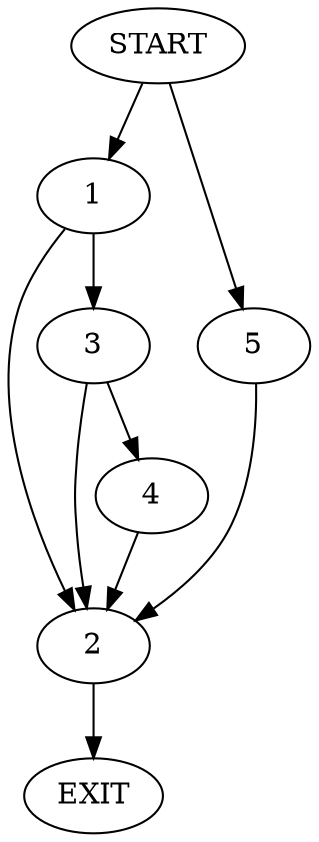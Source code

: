 digraph {
0 [label="START"]
6 [label="EXIT"]
0 -> 1
1 -> 2
1 -> 3
2 -> 6
3 -> 2
3 -> 4
4 -> 2
0 -> 5
5 -> 2
}
